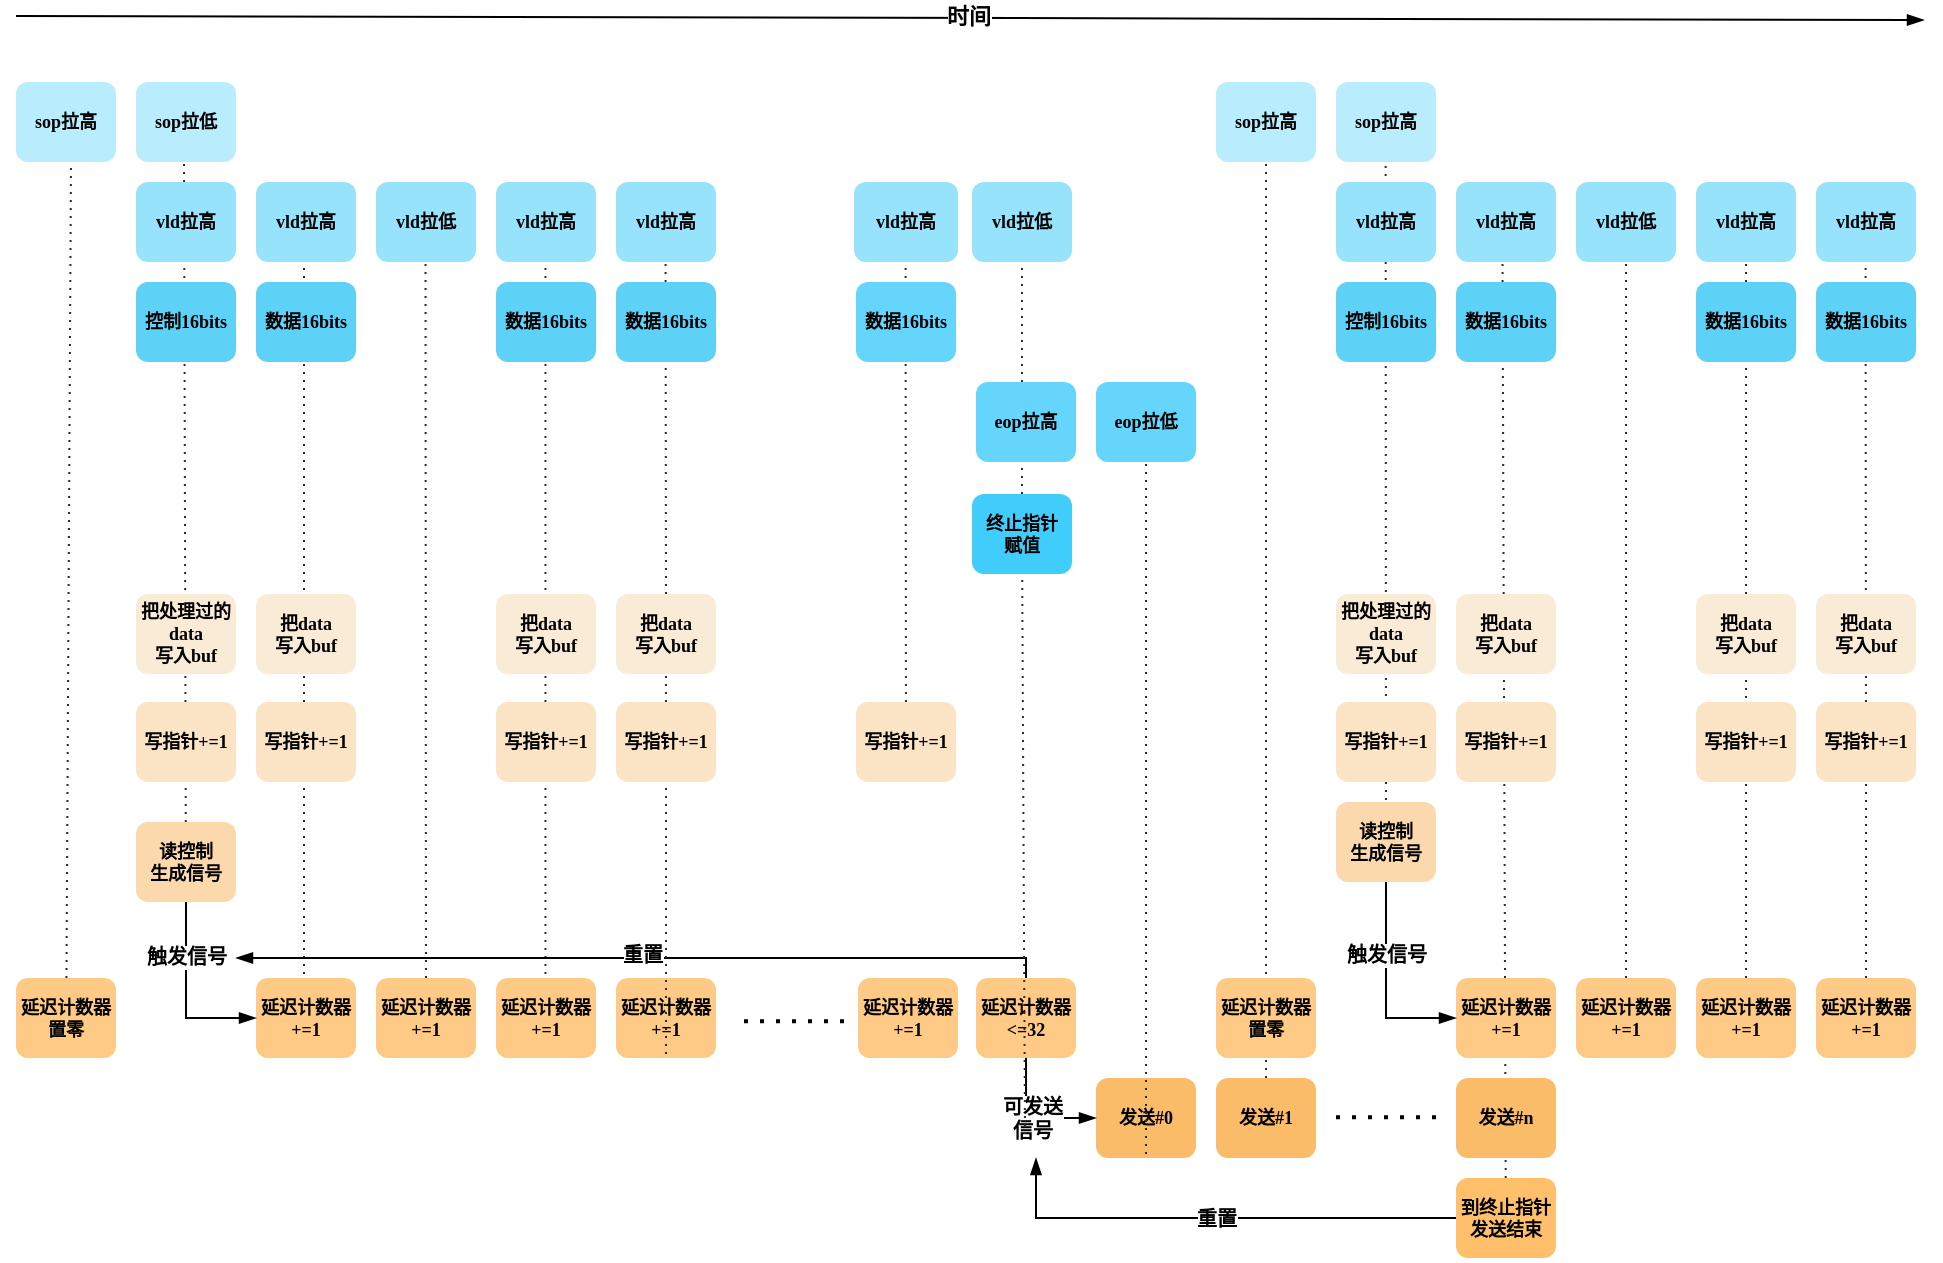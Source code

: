 <mxfile version="24.2.5" type="device">
  <diagram name="Page-1" id="74e2e168-ea6b-b213-b513-2b3c1d86103e">
    <mxGraphModel dx="1391" dy="862" grid="0" gridSize="10" guides="1" tooltips="1" connect="1" arrows="1" fold="1" page="1" pageScale="1" pageWidth="4681" pageHeight="3300" background="none" math="0" shadow="0">
      <root>
        <mxCell id="0" />
        <mxCell id="1" parent="0" />
        <mxCell id="UwQM42-Xy2EIC9Ad2Kbp-18" value="" style="endArrow=none;dashed=1;html=1;dashPattern=1 3;strokeWidth=1;rounded=0;fillColor=#ffff88;strokeColor=#2a2b2c;exitX=0.495;exitY=0.95;exitDx=0;exitDy=0;exitPerimeter=0;" parent="1" source="_o2dJ1vOlYaZSfBBGsUN-35" edge="1">
          <mxGeometry width="50" height="50" relative="1" as="geometry">
            <mxPoint x="784.5" y="644" as="sourcePoint" />
            <mxPoint x="784.75" y="174" as="targetPoint" />
          </mxGeometry>
        </mxCell>
        <mxCell id="UwQM42-Xy2EIC9Ad2Kbp-17" value="" style="endArrow=none;dashed=1;html=1;dashPattern=1 3;strokeWidth=1;rounded=0;fillColor=#ffff88;strokeColor=#2a2b2c;exitX=0.5;exitY=1;exitDx=0;exitDy=0;" parent="1" source="_o2dJ1vOlYaZSfBBGsUN-34" edge="1">
          <mxGeometry width="50" height="50" relative="1" as="geometry">
            <mxPoint x="725" y="638" as="sourcePoint" />
            <mxPoint x="724.75" y="176" as="targetPoint" />
          </mxGeometry>
        </mxCell>
        <mxCell id="UwQM42-Xy2EIC9Ad2Kbp-16" value="" style="endArrow=none;dashed=1;html=1;dashPattern=1 3;strokeWidth=1;rounded=0;fillColor=#ffff88;strokeColor=#2a2b2c;exitX=0.48;exitY=0.95;exitDx=0;exitDy=0;exitPerimeter=0;" parent="1" source="_o2dJ1vOlYaZSfBBGsUN-33" edge="1">
          <mxGeometry width="50" height="50" relative="1" as="geometry">
            <mxPoint x="663.75" y="644" as="sourcePoint" />
            <mxPoint x="664" y="174" as="targetPoint" />
          </mxGeometry>
        </mxCell>
        <mxCell id="sSjNh-O6Jl38G_rbUnmN-3" value="" style="endArrow=none;dashed=1;html=1;dashPattern=1 3;strokeWidth=1;rounded=0;fillColor=#ffff88;strokeColor=#2a2b2c;" parent="1" source="_o2dJ1vOlYaZSfBBGsUN-28" edge="1">
          <mxGeometry width="50" height="50" relative="1" as="geometry">
            <mxPoint x="845" y="610" as="sourcePoint" />
            <mxPoint x="844.959" y="410" as="targetPoint" />
          </mxGeometry>
        </mxCell>
        <mxCell id="UwQM42-Xy2EIC9Ad2Kbp-44" value="" style="endArrow=none;dashed=1;html=1;dashPattern=1 3;strokeWidth=1;rounded=0;fillColor=#ffff88;strokeColor=#2a2b2c;" parent="1" source="_o2dJ1vOlYaZSfBBGsUN-30" target="UwQM42-Xy2EIC9Ad2Kbp-43" edge="1">
          <mxGeometry width="50" height="50" relative="1" as="geometry">
            <mxPoint x="1024.5" y="650" as="sourcePoint" />
            <mxPoint x="1024.75" y="180" as="targetPoint" />
          </mxGeometry>
        </mxCell>
        <mxCell id="UwQM42-Xy2EIC9Ad2Kbp-19" value="" style="endArrow=none;dashed=1;html=1;dashPattern=1 3;strokeWidth=1;rounded=0;fillColor=#ffff88;strokeColor=#2a2b2c;" parent="1" source="_o2dJ1vOlYaZSfBBGsUN-24" edge="1">
          <mxGeometry width="50" height="50" relative="1" as="geometry">
            <mxPoint x="844.5" y="644" as="sourcePoint" />
            <mxPoint x="844.75" y="174" as="targetPoint" />
          </mxGeometry>
        </mxCell>
        <mxCell id="UwQM42-Xy2EIC9Ad2Kbp-20" value="" style="endArrow=none;dashed=1;html=1;dashPattern=1 3;strokeWidth=1;rounded=0;exitX=0.5;exitY=1;exitDx=0;exitDy=0;fillColor=#ffff88;strokeColor=#2a2b2c;" parent="1" source="_o2dJ1vOlYaZSfBBGsUN-29" edge="1">
          <mxGeometry width="50" height="50" relative="1" as="geometry">
            <mxPoint x="964.5" y="644" as="sourcePoint" />
            <mxPoint x="964.75" y="174" as="targetPoint" />
          </mxGeometry>
        </mxCell>
        <mxCell id="UwQM42-Xy2EIC9Ad2Kbp-35" value="" style="endArrow=none;dashed=1;html=1;dashPattern=1 3;strokeWidth=1;rounded=0;fillColor=#dae8fc;strokeColor=none;fontSize=9;" parent="1" source="UwQM42-Xy2EIC9Ad2Kbp-43" edge="1">
          <mxGeometry width="50" height="50" relative="1" as="geometry">
            <mxPoint x="1024.5" y="650" as="sourcePoint" />
            <mxPoint x="1024.75" y="180" as="targetPoint" />
          </mxGeometry>
        </mxCell>
        <mxCell id="UwQM42-Xy2EIC9Ad2Kbp-36" value="" style="endArrow=none;dashed=1;html=1;dashPattern=1 3;strokeWidth=1;rounded=0;exitX=0.5;exitY=0;exitDx=0;exitDy=0;fillColor=#dae8fc;strokeColor=none;" parent="1" source="_o2dJ1vOlYaZSfBBGsUN-19" edge="1">
          <mxGeometry width="50" height="50" relative="1" as="geometry">
            <mxPoint x="1085" y="660" as="sourcePoint" />
            <mxPoint x="1085" y="282" as="targetPoint" />
          </mxGeometry>
        </mxCell>
        <mxCell id="UwQM42-Xy2EIC9Ad2Kbp-23" value="" style="endArrow=none;dashed=1;html=1;dashPattern=1 3;strokeWidth=1;rounded=0;exitX=0.5;exitY=1;exitDx=0;exitDy=0;fillColor=#ffff88;strokeColor=#2a2b2c;" parent="1" source="_o2dJ1vOlYaZSfBBGsUN-50" edge="1">
          <mxGeometry width="50" height="50" relative="1" as="geometry">
            <mxPoint x="1145" y="683" as="sourcePoint" />
            <mxPoint x="1145" y="163" as="targetPoint" />
          </mxGeometry>
        </mxCell>
        <mxCell id="UwQM42-Xy2EIC9Ad2Kbp-24" value="" style="endArrow=none;dashed=1;html=1;dashPattern=1 3;strokeWidth=1;rounded=0;fillColor=#ffff88;strokeColor=#2a2b2c;" parent="1" edge="1">
          <mxGeometry width="50" height="50" relative="1" as="geometry">
            <mxPoint x="1205" y="535" as="sourcePoint" />
            <mxPoint x="1204.83" y="164" as="targetPoint" />
          </mxGeometry>
        </mxCell>
        <mxCell id="UwQM42-Xy2EIC9Ad2Kbp-25" value="" style="endArrow=none;dashed=1;html=1;dashPattern=1 3;strokeWidth=1;rounded=0;exitX=0.5;exitY=1;exitDx=0;exitDy=0;fillColor=#ffff88;strokeColor=#2a2b2c;" parent="1" source="_o2dJ1vOlYaZSfBBGsUN-53" edge="1">
          <mxGeometry width="50" height="50" relative="1" as="geometry">
            <mxPoint x="1263" y="684" as="sourcePoint" />
            <mxPoint x="1263.25" y="214" as="targetPoint" />
          </mxGeometry>
        </mxCell>
        <mxCell id="UwQM42-Xy2EIC9Ad2Kbp-26" value="" style="endArrow=none;dashed=1;html=1;dashPattern=1 3;strokeWidth=1;rounded=0;exitX=0.5;exitY=1;exitDx=0;exitDy=0;entryX=0.5;entryY=1;entryDx=0;entryDy=0;fillColor=#ffff88;strokeColor=#2a2b2c;" parent="1" source="_o2dJ1vOlYaZSfBBGsUN-82" target="_o2dJ1vOlYaZSfBBGsUN-60" edge="1">
          <mxGeometry width="50" height="50" relative="1" as="geometry">
            <mxPoint x="1324.5" y="681" as="sourcePoint" />
            <mxPoint x="1325" y="221" as="targetPoint" />
          </mxGeometry>
        </mxCell>
        <mxCell id="UwQM42-Xy2EIC9Ad2Kbp-28" value="" style="endArrow=none;dashed=1;html=1;dashPattern=1 3;strokeWidth=1;rounded=0;fillColor=#ffff88;strokeColor=#2a2b2c;" parent="1" source="_o2dJ1vOlYaZSfBBGsUN-80" edge="1">
          <mxGeometry width="50" height="50" relative="1" as="geometry">
            <mxPoint x="1444.5" y="644" as="sourcePoint" />
            <mxPoint x="1444.75" y="174" as="targetPoint" />
          </mxGeometry>
        </mxCell>
        <mxCell id="UwQM42-Xy2EIC9Ad2Kbp-27" value="" style="endArrow=none;dashed=1;html=1;dashPattern=1 3;strokeWidth=1;rounded=0;entryX=0.5;entryY=1;entryDx=0;entryDy=0;fillColor=#ffff88;strokeColor=#2a2b2c;exitX=0.5;exitY=1;exitDx=0;exitDy=0;" parent="1" source="_o2dJ1vOlYaZSfBBGsUN-83" target="_o2dJ1vOlYaZSfBBGsUN-61" edge="1">
          <mxGeometry width="50" height="50" relative="1" as="geometry">
            <mxPoint x="1385" y="645" as="sourcePoint" />
            <mxPoint x="1383" y="221" as="targetPoint" />
          </mxGeometry>
        </mxCell>
        <mxCell id="UwQM42-Xy2EIC9Ad2Kbp-1" value="" style="endArrow=none;dashed=1;html=1;dashPattern=1 3;strokeWidth=1;rounded=0;fillColor=#ffff88;strokeColor=#2a2b2c;exitX=0.5;exitY=1;exitDx=0;exitDy=0;" parent="1" source="_o2dJ1vOlYaZSfBBGsUN-32" edge="1">
          <mxGeometry width="50" height="50" relative="1" as="geometry">
            <mxPoint x="545" y="643" as="sourcePoint" />
            <mxPoint x="547.5" y="163" as="targetPoint" />
          </mxGeometry>
        </mxCell>
        <mxCell id="UwQM42-Xy2EIC9Ad2Kbp-14" value="" style="endArrow=none;dashed=1;html=1;dashPattern=1 3;strokeWidth=1;rounded=0;exitX=0.5;exitY=1;exitDx=0;exitDy=0;fillColor=#ffff88;strokeColor=#2a2b2c;" parent="1" source="_o2dJ1vOlYaZSfBBGsUN-21" edge="1">
          <mxGeometry width="50" height="50" relative="1" as="geometry">
            <mxPoint x="604.5" y="598" as="sourcePoint" />
            <mxPoint x="604" y="158" as="targetPoint" />
          </mxGeometry>
        </mxCell>
        <mxCell id="77e6c97f196da883-8" value="sop拉高" style="rounded=1;whiteSpace=wrap;html=1;shadow=0;labelBackgroundColor=none;strokeWidth=1;fontFamily=Verdana;fontSize=9;align=center;fillColor=#b9ecfd;strokeColor=none;fontStyle=1" parent="1" vertex="1">
          <mxGeometry x="520" y="124" width="50" height="40" as="geometry" />
        </mxCell>
        <mxCell id="_o2dJ1vOlYaZSfBBGsUN-3" value="vld拉高" style="rounded=1;whiteSpace=wrap;html=1;shadow=0;labelBackgroundColor=none;strokeWidth=1;fontFamily=Verdana;fontSize=9;align=center;fillColor=#97e3fc;strokeColor=none;fontStyle=1" parent="1" vertex="1">
          <mxGeometry x="580" y="174" width="50" height="40" as="geometry" />
        </mxCell>
        <mxCell id="_o2dJ1vOlYaZSfBBGsUN-4" value="控制16bits" style="rounded=1;whiteSpace=wrap;html=1;shadow=0;labelBackgroundColor=none;strokeWidth=1;fontFamily=Verdana;fontSize=9;align=center;fillColor=#5ed1f7;strokeColor=none;fontStyle=1" parent="1" vertex="1">
          <mxGeometry x="580" y="224" width="50" height="40" as="geometry" />
        </mxCell>
        <mxCell id="_o2dJ1vOlYaZSfBBGsUN-5" value="数据16bits" style="rounded=1;whiteSpace=wrap;html=1;shadow=0;labelBackgroundColor=none;strokeWidth=1;fontFamily=Verdana;fontSize=9;align=center;fillColor=#5ed1f7;strokeColor=none;fontStyle=1" parent="1" vertex="1">
          <mxGeometry x="640" y="224" width="50" height="40" as="geometry" />
        </mxCell>
        <mxCell id="_o2dJ1vOlYaZSfBBGsUN-6" value="vld拉高" style="rounded=1;whiteSpace=wrap;html=1;shadow=0;labelBackgroundColor=none;strokeWidth=1;fontFamily=Verdana;fontSize=9;align=center;fillColor=#97e3fc;strokeColor=none;fontStyle=1" parent="1" vertex="1">
          <mxGeometry x="640" y="174" width="50" height="40" as="geometry" />
        </mxCell>
        <mxCell id="_o2dJ1vOlYaZSfBBGsUN-7" value="vld拉低" style="rounded=1;whiteSpace=wrap;html=1;shadow=0;labelBackgroundColor=none;strokeWidth=1;fontFamily=Verdana;fontSize=9;align=center;fillColor=#97e3fc;strokeColor=none;fontStyle=1" parent="1" vertex="1">
          <mxGeometry x="700" y="174" width="50" height="40" as="geometry" />
        </mxCell>
        <mxCell id="_o2dJ1vOlYaZSfBBGsUN-8" value="vld拉高" style="rounded=1;whiteSpace=wrap;html=1;shadow=0;labelBackgroundColor=none;strokeWidth=1;fontFamily=Verdana;fontSize=9;align=center;fillColor=#97e3fc;strokeColor=none;fontStyle=1" parent="1" vertex="1">
          <mxGeometry x="760" y="174" width="50" height="40" as="geometry" />
        </mxCell>
        <mxCell id="_o2dJ1vOlYaZSfBBGsUN-10" value="数据16bits" style="rounded=1;whiteSpace=wrap;html=1;shadow=0;labelBackgroundColor=none;strokeWidth=1;fontFamily=Verdana;fontSize=9;align=center;fillColor=#5ed1f7;strokeColor=none;fontStyle=1" parent="1" vertex="1">
          <mxGeometry x="760" y="224" width="50" height="40" as="geometry" />
        </mxCell>
        <mxCell id="_o2dJ1vOlYaZSfBBGsUN-11" value="数据16bits" style="rounded=1;whiteSpace=wrap;html=1;shadow=0;labelBackgroundColor=none;strokeWidth=1;fontFamily=Verdana;fontSize=9;align=center;fillColor=#5ed1f7;strokeColor=none;fontStyle=1" parent="1" vertex="1">
          <mxGeometry x="820" y="224" width="50" height="40" as="geometry" />
        </mxCell>
        <mxCell id="_o2dJ1vOlYaZSfBBGsUN-12" value="vld拉高" style="rounded=1;whiteSpace=wrap;html=1;shadow=0;labelBackgroundColor=none;strokeWidth=1;fontFamily=Verdana;fontSize=9;align=center;fillColor=#97e3fc;strokeColor=none;fontStyle=1" parent="1" vertex="1">
          <mxGeometry x="820" y="174" width="50" height="40" as="geometry" />
        </mxCell>
        <mxCell id="_o2dJ1vOlYaZSfBBGsUN-13" value="" style="endArrow=none;dashed=1;html=1;dashPattern=1 3;strokeWidth=2;rounded=0;fillColor=#dae8fc;strokeColor=none;fontSize=9;" parent="1" edge="1">
          <mxGeometry width="50" height="50" relative="1" as="geometry">
            <mxPoint x="882" y="193.5" as="sourcePoint" />
            <mxPoint x="932" y="193.5" as="targetPoint" />
          </mxGeometry>
        </mxCell>
        <mxCell id="_o2dJ1vOlYaZSfBBGsUN-14" value="数据16bits" style="rounded=1;whiteSpace=wrap;html=1;shadow=0;labelBackgroundColor=none;strokeWidth=1;fontFamily=Verdana;fontSize=9;align=center;fillColor=#65D5FB;strokeColor=none;fontStyle=1" parent="1" vertex="1">
          <mxGeometry x="940" y="224" width="50" height="40" as="geometry" />
        </mxCell>
        <mxCell id="_o2dJ1vOlYaZSfBBGsUN-15" value="vld拉高" style="rounded=1;whiteSpace=wrap;html=1;shadow=0;labelBackgroundColor=none;strokeWidth=1;fontFamily=Verdana;fontSize=9;align=center;fillColor=#97E3FC;strokeColor=none;fontStyle=1" parent="1" vertex="1">
          <mxGeometry x="939" y="174" width="52" height="40" as="geometry" />
        </mxCell>
        <mxCell id="_o2dJ1vOlYaZSfBBGsUN-17" value="eop拉高" style="rounded=1;whiteSpace=wrap;html=1;shadow=0;labelBackgroundColor=none;strokeWidth=1;fontFamily=Verdana;fontSize=9;align=center;fillColor=#65d5fb;strokeColor=none;fontStyle=1" parent="1" vertex="1">
          <mxGeometry x="1000" y="274" width="50" height="40" as="geometry" />
        </mxCell>
        <mxCell id="_o2dJ1vOlYaZSfBBGsUN-18" value="sop拉低" style="rounded=1;whiteSpace=wrap;html=1;shadow=0;labelBackgroundColor=none;strokeWidth=1;fontFamily=Verdana;fontSize=9;align=center;fillColor=#b9ecfd;strokeColor=none;fontStyle=1" parent="1" vertex="1">
          <mxGeometry x="580" y="124" width="50" height="40" as="geometry" />
        </mxCell>
        <mxCell id="_o2dJ1vOlYaZSfBBGsUN-20" value="把处理过的data&lt;br style=&quot;font-size: 9px;&quot;&gt;写入buf" style="rounded=1;whiteSpace=wrap;html=1;shadow=0;labelBackgroundColor=none;strokeWidth=1;fontFamily=Verdana;fontSize=9;align=center;fillColor=#FAEBD7;strokeColor=none;fontStyle=1" parent="1" vertex="1">
          <mxGeometry x="580" y="380" width="50" height="40" as="geometry" />
        </mxCell>
        <mxCell id="_o2dJ1vOlYaZSfBBGsUN-21" value="读控制&lt;br style=&quot;font-size: 9px;&quot;&gt;生成信号" style="rounded=1;whiteSpace=wrap;html=1;shadow=0;labelBackgroundColor=none;strokeWidth=1;fontFamily=Verdana;fontSize=9;align=center;fillColor=#fbd9ac;strokeColor=none;fontStyle=1" parent="1" vertex="1">
          <mxGeometry x="580" y="494" width="50" height="40" as="geometry" />
        </mxCell>
        <mxCell id="_o2dJ1vOlYaZSfBBGsUN-22" value="把data&lt;br style=&quot;font-size: 9px;&quot;&gt;写入buf" style="rounded=1;whiteSpace=wrap;html=1;shadow=0;labelBackgroundColor=none;strokeWidth=1;fontFamily=Verdana;fontSize=9;align=center;fillColor=#FAEBD7;strokeColor=none;fontStyle=1" parent="1" vertex="1">
          <mxGeometry x="640" y="380" width="50" height="40" as="geometry" />
        </mxCell>
        <mxCell id="_o2dJ1vOlYaZSfBBGsUN-23" value="把data&lt;br style=&quot;font-size: 9px;&quot;&gt;写入buf" style="rounded=1;whiteSpace=wrap;html=1;shadow=0;labelBackgroundColor=none;strokeWidth=1;fontFamily=Verdana;fontSize=9;align=center;fillColor=#FAEBD7;strokeColor=none;fontStyle=1" parent="1" vertex="1">
          <mxGeometry x="760" y="380" width="50" height="40" as="geometry" />
        </mxCell>
        <mxCell id="_o2dJ1vOlYaZSfBBGsUN-25" value="写指针+=1" style="rounded=1;whiteSpace=wrap;html=1;shadow=0;labelBackgroundColor=none;strokeWidth=1;fontFamily=Verdana;fontSize=9;align=center;fillColor=#fbe4c6;strokeColor=none;fontStyle=1" parent="1" vertex="1">
          <mxGeometry x="580" y="434" width="50" height="40" as="geometry" />
        </mxCell>
        <mxCell id="_o2dJ1vOlYaZSfBBGsUN-26" value="写指针+=1" style="rounded=1;whiteSpace=wrap;html=1;shadow=0;labelBackgroundColor=none;strokeWidth=1;fontFamily=Verdana;fontSize=9;align=center;fillColor=#fbe4c6;strokeColor=none;fontStyle=1" parent="1" vertex="1">
          <mxGeometry x="640" y="434" width="50" height="40" as="geometry" />
        </mxCell>
        <mxCell id="_o2dJ1vOlYaZSfBBGsUN-27" value="写指针+=1" style="rounded=1;whiteSpace=wrap;html=1;shadow=0;labelBackgroundColor=none;strokeWidth=1;fontFamily=Verdana;fontSize=9;align=center;fillColor=#fbe4c6;strokeColor=none;fontStyle=1" parent="1" vertex="1">
          <mxGeometry x="760" y="434" width="50" height="40" as="geometry" />
        </mxCell>
        <mxCell id="_o2dJ1vOlYaZSfBBGsUN-29" value="写指针+=1" style="rounded=1;whiteSpace=wrap;html=1;shadow=0;labelBackgroundColor=none;strokeWidth=1;fontFamily=Verdana;fontSize=9;align=center;fillColor=#fbe4c6;strokeColor=none;fontStyle=1" parent="1" vertex="1">
          <mxGeometry x="940" y="434" width="50" height="40" as="geometry" />
        </mxCell>
        <mxCell id="_o2dJ1vOlYaZSfBBGsUN-32" value="延迟计数器&lt;br style=&quot;font-size: 9px;&quot;&gt;置零" style="rounded=1;whiteSpace=wrap;html=1;shadow=0;labelBackgroundColor=none;strokeWidth=1;fontFamily=Verdana;fontSize=9;align=center;fillColor=#ffca85;strokeColor=none;fontStyle=1" parent="1" vertex="1">
          <mxGeometry x="520" y="572" width="50" height="40" as="geometry" />
        </mxCell>
        <mxCell id="_o2dJ1vOlYaZSfBBGsUN-33" value="延迟计数器&lt;br style=&quot;font-size: 9px;&quot;&gt;+=1" style="rounded=1;whiteSpace=wrap;html=1;shadow=0;labelBackgroundColor=none;strokeWidth=1;fontFamily=Verdana;fontSize=9;align=center;fillColor=#ffca85;strokeColor=none;fontStyle=1" parent="1" vertex="1">
          <mxGeometry x="640" y="572" width="50" height="40" as="geometry" />
        </mxCell>
        <mxCell id="_o2dJ1vOlYaZSfBBGsUN-34" value="延迟计数器&lt;br style=&quot;font-size: 9px;&quot;&gt;+=1" style="rounded=1;whiteSpace=wrap;html=1;shadow=0;labelBackgroundColor=none;strokeWidth=1;fontFamily=Verdana;fontSize=9;align=center;fillColor=#ffca85;strokeColor=none;fontStyle=1" parent="1" vertex="1">
          <mxGeometry x="700" y="572" width="50" height="40" as="geometry" />
        </mxCell>
        <mxCell id="_o2dJ1vOlYaZSfBBGsUN-35" value="延迟计数器&lt;br style=&quot;font-size: 9px;&quot;&gt;+=1" style="rounded=1;whiteSpace=wrap;html=1;shadow=0;labelBackgroundColor=none;strokeWidth=1;fontFamily=Verdana;fontSize=9;align=center;fillColor=#ffca85;strokeColor=none;fontStyle=1" parent="1" vertex="1">
          <mxGeometry x="760" y="572" width="50" height="40" as="geometry" />
        </mxCell>
        <mxCell id="_o2dJ1vOlYaZSfBBGsUN-36" value="延迟计数器&lt;br style=&quot;font-size: 9px;&quot;&gt;+=1" style="rounded=1;whiteSpace=wrap;html=1;shadow=0;labelBackgroundColor=none;strokeWidth=1;fontFamily=Verdana;fontSize=9;align=center;fillColor=#ffca85;strokeColor=none;fontStyle=1" parent="1" vertex="1">
          <mxGeometry x="820" y="572" width="50" height="40" as="geometry" />
        </mxCell>
        <mxCell id="_o2dJ1vOlYaZSfBBGsUN-37" value="延迟计数器&lt;br style=&quot;font-size: 9px;&quot;&gt;+=1" style="rounded=1;whiteSpace=wrap;html=1;shadow=0;labelBackgroundColor=none;strokeWidth=1;fontFamily=Verdana;fontSize=9;align=center;fillColor=#ffca85;strokeColor=none;fontStyle=1" parent="1" vertex="1">
          <mxGeometry x="941" y="572" width="50" height="40" as="geometry" />
        </mxCell>
        <mxCell id="_o2dJ1vOlYaZSfBBGsUN-39" value="" style="endArrow=none;dashed=1;html=1;dashPattern=1 3;strokeWidth=2;rounded=0;fontSize=9;" parent="1" edge="1">
          <mxGeometry width="50" height="50" relative="1" as="geometry">
            <mxPoint x="884" y="593.58" as="sourcePoint" />
            <mxPoint x="934" y="593.58" as="targetPoint" />
          </mxGeometry>
        </mxCell>
        <mxCell id="_o2dJ1vOlYaZSfBBGsUN-41" value="" style="endArrow=blockThin;html=1;rounded=0;entryX=0;entryY=0.5;entryDx=0;entryDy=0;exitX=0.5;exitY=1;exitDx=0;exitDy=0;endFill=1;" parent="1" source="_o2dJ1vOlYaZSfBBGsUN-21" target="_o2dJ1vOlYaZSfBBGsUN-33" edge="1">
          <mxGeometry relative="1" as="geometry">
            <mxPoint x="604.58" y="384" as="sourcePoint" />
            <mxPoint x="604.58" y="499.42" as="targetPoint" />
            <Array as="points">
              <mxPoint x="605" y="592" />
            </Array>
          </mxGeometry>
        </mxCell>
        <mxCell id="_o2dJ1vOlYaZSfBBGsUN-42" value="触发信号" style="edgeLabel;resizable=0;html=1;;align=center;verticalAlign=middle;fontSize=10;fontStyle=1;fontFamily=Verdana;" parent="_o2dJ1vOlYaZSfBBGsUN-41" connectable="0" vertex="1">
          <mxGeometry relative="1" as="geometry">
            <mxPoint y="-20" as="offset" />
          </mxGeometry>
        </mxCell>
        <mxCell id="_o2dJ1vOlYaZSfBBGsUN-43" value="延迟计数器&lt;br style=&quot;font-size: 9px;&quot;&gt;&amp;lt;=32" style="rounded=1;whiteSpace=wrap;html=1;shadow=0;labelBackgroundColor=none;strokeWidth=1;fontFamily=Verdana;fontSize=9;align=center;fillColor=#ffca85;strokeColor=none;fontStyle=1" parent="1" vertex="1">
          <mxGeometry x="1000" y="572" width="50" height="40" as="geometry" />
        </mxCell>
        <mxCell id="_o2dJ1vOlYaZSfBBGsUN-49" value="发送#0" style="rounded=1;whiteSpace=wrap;html=1;shadow=0;labelBackgroundColor=none;strokeWidth=1;fontFamily=Verdana;fontSize=9;align=center;fillColor=#fbbc6a;strokeColor=none;fontStyle=1" parent="1" vertex="1">
          <mxGeometry x="1060" y="622" width="50" height="40" as="geometry" />
        </mxCell>
        <mxCell id="_o2dJ1vOlYaZSfBBGsUN-50" value="发送#1" style="rounded=1;whiteSpace=wrap;html=1;shadow=0;labelBackgroundColor=none;strokeWidth=1;fontFamily=Verdana;fontSize=9;align=center;fillColor=#fbbc6a;strokeColor=none;fontStyle=1" parent="1" vertex="1">
          <mxGeometry x="1120" y="622" width="50" height="40" as="geometry" />
        </mxCell>
        <mxCell id="_o2dJ1vOlYaZSfBBGsUN-51" value="发送#n" style="rounded=1;whiteSpace=wrap;html=1;shadow=0;labelBackgroundColor=none;strokeWidth=1;fontFamily=Verdana;fontSize=9;align=center;fillColor=#fbbc6a;strokeColor=none;fontStyle=1" parent="1" vertex="1">
          <mxGeometry x="1240" y="622" width="50" height="40" as="geometry" />
        </mxCell>
        <mxCell id="_o2dJ1vOlYaZSfBBGsUN-52" value="" style="endArrow=none;dashed=1;html=1;dashPattern=1 3;strokeWidth=2;rounded=0;" parent="1" edge="1">
          <mxGeometry width="50" height="50" relative="1" as="geometry">
            <mxPoint x="1180" y="641.58" as="sourcePoint" />
            <mxPoint x="1230" y="641.58" as="targetPoint" />
          </mxGeometry>
        </mxCell>
        <mxCell id="_o2dJ1vOlYaZSfBBGsUN-53" value="到终止指针&lt;br style=&quot;font-size: 9px;&quot;&gt;发送结束" style="rounded=1;whiteSpace=wrap;html=1;shadow=0;labelBackgroundColor=none;strokeWidth=1;fontFamily=Verdana;fontSize=9;align=center;fillColor=#ffbf6b;strokeColor=none;fontStyle=1" parent="1" vertex="1">
          <mxGeometry x="1240" y="672" width="50" height="40" as="geometry" />
        </mxCell>
        <mxCell id="_o2dJ1vOlYaZSfBBGsUN-54" value="sop拉高" style="rounded=1;whiteSpace=wrap;html=1;shadow=0;labelBackgroundColor=none;strokeWidth=1;fontFamily=Verdana;fontSize=9;align=center;fillColor=#b9ecfd;strokeColor=none;fontStyle=1" parent="1" vertex="1">
          <mxGeometry x="1120" y="124" width="50" height="40" as="geometry" />
        </mxCell>
        <mxCell id="_o2dJ1vOlYaZSfBBGsUN-55" value="sop拉高" style="rounded=1;whiteSpace=wrap;html=1;shadow=0;labelBackgroundColor=none;strokeWidth=1;fontFamily=Verdana;fontSize=9;align=center;fillColor=#b9ecfd;strokeColor=none;fontStyle=1" parent="1" vertex="1">
          <mxGeometry x="1180" y="124" width="50" height="40" as="geometry" />
        </mxCell>
        <mxCell id="_o2dJ1vOlYaZSfBBGsUN-56" value="vld拉高" style="rounded=1;whiteSpace=wrap;html=1;shadow=0;labelBackgroundColor=none;strokeWidth=1;fontFamily=Verdana;fontSize=9;align=center;fillColor=#97e3fc;strokeColor=none;fontStyle=1" parent="1" vertex="1">
          <mxGeometry x="1180" y="174" width="50" height="40" as="geometry" />
        </mxCell>
        <mxCell id="_o2dJ1vOlYaZSfBBGsUN-57" value="控制16bits" style="rounded=1;whiteSpace=wrap;html=1;shadow=0;labelBackgroundColor=none;strokeWidth=1;fontFamily=Verdana;fontSize=9;align=center;fillColor=#5ed1f7;strokeColor=none;fontStyle=1" parent="1" vertex="1">
          <mxGeometry x="1180" y="224" width="50" height="40" as="geometry" />
        </mxCell>
        <mxCell id="_o2dJ1vOlYaZSfBBGsUN-58" value="数据16bits" style="rounded=1;whiteSpace=wrap;html=1;shadow=0;labelBackgroundColor=none;strokeWidth=1;fontFamily=Verdana;fontSize=9;align=center;fillColor=#5ed1f7;strokeColor=none;fontStyle=1" parent="1" vertex="1">
          <mxGeometry x="1240" y="224" width="50" height="40" as="geometry" />
        </mxCell>
        <mxCell id="_o2dJ1vOlYaZSfBBGsUN-59" value="vld拉高" style="rounded=1;whiteSpace=wrap;html=1;shadow=0;labelBackgroundColor=none;strokeWidth=1;fontFamily=Verdana;fontSize=9;align=center;fillColor=#97e3fc;strokeColor=none;fontStyle=1" parent="1" vertex="1">
          <mxGeometry x="1240" y="174" width="50" height="40" as="geometry" />
        </mxCell>
        <mxCell id="_o2dJ1vOlYaZSfBBGsUN-60" value="vld拉低" style="rounded=1;whiteSpace=wrap;html=1;shadow=0;labelBackgroundColor=none;strokeWidth=1;fontFamily=Verdana;fontSize=9;align=center;fillColor=#97e3fc;strokeColor=none;fontStyle=1" parent="1" vertex="1">
          <mxGeometry x="1300" y="174" width="50" height="40" as="geometry" />
        </mxCell>
        <mxCell id="_o2dJ1vOlYaZSfBBGsUN-61" value="vld拉高" style="rounded=1;whiteSpace=wrap;html=1;shadow=0;labelBackgroundColor=none;strokeWidth=1;fontFamily=Verdana;fontSize=9;align=center;fillColor=#97e3fc;strokeColor=none;fontStyle=1" parent="1" vertex="1">
          <mxGeometry x="1360" y="174" width="50" height="40" as="geometry" />
        </mxCell>
        <mxCell id="_o2dJ1vOlYaZSfBBGsUN-62" value="数据16bits" style="rounded=1;whiteSpace=wrap;html=1;shadow=0;labelBackgroundColor=none;strokeWidth=1;fontFamily=Verdana;fontSize=9;align=center;fillColor=#5ed1f7;strokeColor=none;fontStyle=1" parent="1" vertex="1">
          <mxGeometry x="1360" y="224" width="50" height="40" as="geometry" />
        </mxCell>
        <mxCell id="_o2dJ1vOlYaZSfBBGsUN-63" value="数据16bits" style="rounded=1;whiteSpace=wrap;html=1;shadow=0;labelBackgroundColor=none;strokeWidth=1;fontFamily=Verdana;fontSize=9;align=center;fillColor=#5ed1f7;strokeColor=none;fontStyle=1" parent="1" vertex="1">
          <mxGeometry x="1420" y="224" width="50" height="40" as="geometry" />
        </mxCell>
        <mxCell id="_o2dJ1vOlYaZSfBBGsUN-64" value="vld拉高" style="rounded=1;whiteSpace=wrap;html=1;shadow=0;labelBackgroundColor=none;strokeWidth=1;fontFamily=Verdana;fontSize=9;align=center;fillColor=#97e3fc;strokeColor=none;fontStyle=1" parent="1" vertex="1">
          <mxGeometry x="1420" y="174" width="50" height="40" as="geometry" />
        </mxCell>
        <mxCell id="_o2dJ1vOlYaZSfBBGsUN-65" value="延迟计数器&lt;br style=&quot;font-size: 9px;&quot;&gt;置零" style="rounded=1;whiteSpace=wrap;html=1;shadow=0;labelBackgroundColor=none;strokeWidth=1;fontFamily=Verdana;fontSize=9;align=center;fillColor=#ffca85;strokeColor=none;fontStyle=1" parent="1" vertex="1">
          <mxGeometry x="1120" y="572" width="50" height="40" as="geometry" />
        </mxCell>
        <mxCell id="_o2dJ1vOlYaZSfBBGsUN-66" value="" style="endArrow=blockThin;html=1;rounded=0;exitX=0.5;exitY=1;exitDx=0;exitDy=0;entryX=0;entryY=0.5;entryDx=0;entryDy=0;endFill=1;" parent="1" source="_o2dJ1vOlYaZSfBBGsUN-43" target="_o2dJ1vOlYaZSfBBGsUN-49" edge="1">
          <mxGeometry relative="1" as="geometry">
            <mxPoint x="1070" y="462" as="sourcePoint" />
            <mxPoint x="1170" y="462" as="targetPoint" />
            <Array as="points">
              <mxPoint x="1025" y="642" />
            </Array>
          </mxGeometry>
        </mxCell>
        <mxCell id="_o2dJ1vOlYaZSfBBGsUN-67" value="可发送&lt;br style=&quot;font-size: 10px;&quot;&gt;信号" style="edgeLabel;resizable=0;html=1;;align=center;verticalAlign=middle;fontSize=10;fontStyle=1;fontFamily=Verdana;" parent="_o2dJ1vOlYaZSfBBGsUN-66" connectable="0" vertex="1">
          <mxGeometry relative="1" as="geometry" />
        </mxCell>
        <mxCell id="_o2dJ1vOlYaZSfBBGsUN-68" value="" style="endArrow=blockThin;html=1;rounded=0;exitX=0;exitY=0.5;exitDx=0;exitDy=0;endFill=1;" parent="1" source="_o2dJ1vOlYaZSfBBGsUN-53" edge="1">
          <mxGeometry relative="1" as="geometry">
            <mxPoint x="1140" y="592" as="sourcePoint" />
            <mxPoint x="1030" y="662" as="targetPoint" />
            <Array as="points">
              <mxPoint x="1030" y="692" />
            </Array>
          </mxGeometry>
        </mxCell>
        <mxCell id="_o2dJ1vOlYaZSfBBGsUN-69" value="重置" style="edgeLabel;resizable=0;html=1;;align=center;verticalAlign=middle;fontStyle=1;fontFamily=Verdana;fontSize=10;" parent="_o2dJ1vOlYaZSfBBGsUN-68" connectable="0" vertex="1">
          <mxGeometry relative="1" as="geometry" />
        </mxCell>
        <mxCell id="_o2dJ1vOlYaZSfBBGsUN-70" value="" style="endArrow=blockThin;html=1;rounded=0;exitX=0.5;exitY=0;exitDx=0;exitDy=0;fontSize=9;endFill=1;" parent="1" source="_o2dJ1vOlYaZSfBBGsUN-43" edge="1">
          <mxGeometry relative="1" as="geometry">
            <mxPoint x="830" y="572" as="sourcePoint" />
            <mxPoint x="630" y="562" as="targetPoint" />
            <Array as="points">
              <mxPoint x="1025" y="562" />
            </Array>
          </mxGeometry>
        </mxCell>
        <mxCell id="_o2dJ1vOlYaZSfBBGsUN-71" value="重置" style="edgeLabel;resizable=0;html=1;;align=center;verticalAlign=middle;fontStyle=1;fontSize=10;fontFamily=Verdana;" parent="_o2dJ1vOlYaZSfBBGsUN-70" connectable="0" vertex="1">
          <mxGeometry relative="1" as="geometry">
            <mxPoint y="-2" as="offset" />
          </mxGeometry>
        </mxCell>
        <mxCell id="_o2dJ1vOlYaZSfBBGsUN-72" value="把处理过的data&lt;br style=&quot;font-size: 9px;&quot;&gt;写入buf" style="rounded=1;whiteSpace=wrap;html=1;shadow=0;labelBackgroundColor=none;strokeWidth=1;fontFamily=Verdana;fontSize=9;align=center;fillColor=#FAEBD7;strokeColor=none;fontStyle=1" parent="1" vertex="1">
          <mxGeometry x="1180" y="380" width="50" height="40" as="geometry" />
        </mxCell>
        <mxCell id="_o2dJ1vOlYaZSfBBGsUN-73" value="读控制&lt;br style=&quot;font-size: 9px;&quot;&gt;生成信号" style="rounded=1;whiteSpace=wrap;html=1;shadow=0;labelBackgroundColor=none;strokeWidth=1;fontFamily=Verdana;fontSize=9;align=center;fillColor=#fbd9ac;strokeColor=none;fontStyle=1" parent="1" vertex="1">
          <mxGeometry x="1180" y="484" width="50" height="40" as="geometry" />
        </mxCell>
        <mxCell id="_o2dJ1vOlYaZSfBBGsUN-74" value="把data&lt;br style=&quot;font-size: 9px;&quot;&gt;写入buf" style="rounded=1;whiteSpace=wrap;html=1;shadow=0;labelBackgroundColor=none;strokeWidth=1;fontFamily=Verdana;fontSize=9;align=center;fillColor=#FAEBD7;strokeColor=none;fontStyle=1" parent="1" vertex="1">
          <mxGeometry x="1240" y="380" width="50" height="40" as="geometry" />
        </mxCell>
        <mxCell id="_o2dJ1vOlYaZSfBBGsUN-75" value="把data&lt;br style=&quot;font-size: 9px;&quot;&gt;写入buf" style="rounded=1;whiteSpace=wrap;html=1;shadow=0;labelBackgroundColor=none;strokeWidth=1;fontFamily=Verdana;fontSize=9;align=center;fillColor=#FAEBD7;strokeColor=none;fontStyle=1" parent="1" vertex="1">
          <mxGeometry x="1360" y="380" width="50" height="40" as="geometry" />
        </mxCell>
        <mxCell id="_o2dJ1vOlYaZSfBBGsUN-76" value="把data&lt;br style=&quot;font-size: 9px;&quot;&gt;写入buf" style="rounded=1;whiteSpace=wrap;html=1;shadow=0;labelBackgroundColor=none;strokeWidth=1;fontFamily=Verdana;fontSize=9;align=center;fillColor=#FAEBD7;strokeColor=none;fontStyle=1" parent="1" vertex="1">
          <mxGeometry x="1420" y="380" width="50" height="40" as="geometry" />
        </mxCell>
        <mxCell id="_o2dJ1vOlYaZSfBBGsUN-77" value="写指针+=1" style="rounded=1;whiteSpace=wrap;html=1;shadow=0;labelBackgroundColor=none;strokeWidth=1;fontFamily=Verdana;fontSize=9;align=center;fillColor=#fbe4c6;strokeColor=none;fontStyle=1" parent="1" vertex="1">
          <mxGeometry x="1180" y="434" width="50" height="40" as="geometry" />
        </mxCell>
        <mxCell id="_o2dJ1vOlYaZSfBBGsUN-78" value="写指针+=1" style="rounded=1;whiteSpace=wrap;html=1;shadow=0;labelBackgroundColor=none;strokeWidth=1;fontFamily=Verdana;fontSize=9;align=center;fillColor=#fbe4c6;strokeColor=none;fontStyle=1" parent="1" vertex="1">
          <mxGeometry x="1240" y="434" width="50" height="40" as="geometry" />
        </mxCell>
        <mxCell id="_o2dJ1vOlYaZSfBBGsUN-79" value="写指针+=1" style="rounded=1;whiteSpace=wrap;html=1;shadow=0;labelBackgroundColor=none;strokeWidth=1;fontFamily=Verdana;fontSize=9;align=center;fillColor=#fbe4c6;strokeColor=none;fontStyle=1" parent="1" vertex="1">
          <mxGeometry x="1360" y="434" width="50" height="40" as="geometry" />
        </mxCell>
        <mxCell id="_o2dJ1vOlYaZSfBBGsUN-81" value="延迟计数器&lt;br style=&quot;font-size: 9px;&quot;&gt;+=1" style="rounded=1;whiteSpace=wrap;html=1;shadow=0;labelBackgroundColor=none;strokeWidth=1;fontFamily=Verdana;fontSize=9;align=center;fillColor=#ffca85;strokeColor=none;fontStyle=1" parent="1" vertex="1">
          <mxGeometry x="1240" y="572" width="50" height="40" as="geometry" />
        </mxCell>
        <mxCell id="_o2dJ1vOlYaZSfBBGsUN-82" value="延迟计数器&lt;br style=&quot;font-size: 9px;&quot;&gt;+=1" style="rounded=1;whiteSpace=wrap;html=1;shadow=0;labelBackgroundColor=none;strokeWidth=1;fontFamily=Verdana;fontSize=9;align=center;fillColor=#ffca85;strokeColor=none;fontStyle=1" parent="1" vertex="1">
          <mxGeometry x="1300" y="572" width="50" height="40" as="geometry" />
        </mxCell>
        <mxCell id="_o2dJ1vOlYaZSfBBGsUN-83" value="延迟计数器&lt;br style=&quot;font-size: 9px;&quot;&gt;+=1" style="rounded=1;whiteSpace=wrap;html=1;shadow=0;labelBackgroundColor=none;strokeWidth=1;fontFamily=Verdana;fontSize=9;align=center;fillColor=#ffca85;strokeColor=none;fontStyle=1" parent="1" vertex="1">
          <mxGeometry x="1360" y="572" width="50" height="40" as="geometry" />
        </mxCell>
        <mxCell id="_o2dJ1vOlYaZSfBBGsUN-84" value="延迟计数器&lt;br style=&quot;font-size: 9px;&quot;&gt;+=1" style="rounded=1;whiteSpace=wrap;html=1;shadow=0;labelBackgroundColor=none;strokeWidth=1;fontFamily=Verdana;fontSize=9;align=center;fillColor=#ffca85;strokeColor=none;fontStyle=1" parent="1" vertex="1">
          <mxGeometry x="1420" y="572" width="50" height="40" as="geometry" />
        </mxCell>
        <mxCell id="_o2dJ1vOlYaZSfBBGsUN-85" value="" style="endArrow=blockThin;html=1;rounded=0;entryX=0;entryY=0.5;entryDx=0;entryDy=0;exitX=0.5;exitY=1;exitDx=0;exitDy=0;endFill=1;" parent="1" source="_o2dJ1vOlYaZSfBBGsUN-73" target="_o2dJ1vOlYaZSfBBGsUN-81" edge="1">
          <mxGeometry relative="1" as="geometry">
            <mxPoint x="1200" y="534" as="sourcePoint" />
            <mxPoint x="1204.58" y="499.42" as="targetPoint" />
            <Array as="points">
              <mxPoint x="1205" y="592" />
            </Array>
          </mxGeometry>
        </mxCell>
        <mxCell id="_o2dJ1vOlYaZSfBBGsUN-86" value="触发信号" style="edgeLabel;resizable=0;html=1;;align=center;verticalAlign=middle;fontSize=10;fontStyle=1;fontFamily=Verdana;" parent="_o2dJ1vOlYaZSfBBGsUN-85" connectable="0" vertex="1">
          <mxGeometry relative="1" as="geometry">
            <mxPoint y="-16" as="offset" />
          </mxGeometry>
        </mxCell>
        <mxCell id="UwQM42-Xy2EIC9Ad2Kbp-43" value="vld拉低" style="rounded=1;whiteSpace=wrap;html=1;shadow=0;labelBackgroundColor=none;strokeWidth=1;fontFamily=Verdana;fontSize=9;align=center;fillColor=#97e3fc;strokeColor=none;fontStyle=1" parent="1" vertex="1">
          <mxGeometry x="998" y="174" width="50" height="40" as="geometry" />
        </mxCell>
        <mxCell id="UwQM42-Xy2EIC9Ad2Kbp-46" value="" style="endArrow=none;dashed=1;html=1;dashPattern=1 3;strokeWidth=1;rounded=0;exitX=0.5;exitY=0;exitDx=0;exitDy=0;fillColor=#ffff88;strokeColor=#2a2b2c;" parent="1" target="_o2dJ1vOlYaZSfBBGsUN-19" edge="1">
          <mxGeometry width="50" height="50" relative="1" as="geometry">
            <mxPoint x="1085" y="660" as="sourcePoint" />
            <mxPoint x="1085" y="282" as="targetPoint" />
          </mxGeometry>
        </mxCell>
        <mxCell id="_o2dJ1vOlYaZSfBBGsUN-19" value="eop拉低" style="rounded=1;whiteSpace=wrap;html=1;shadow=0;labelBackgroundColor=none;strokeWidth=1;fontFamily=Verdana;fontSize=9;align=center;fillColor=#65d5fb;strokeColor=none;fontStyle=1" parent="1" vertex="1">
          <mxGeometry x="1060" y="274" width="50" height="40" as="geometry" />
        </mxCell>
        <mxCell id="UwQM42-Xy2EIC9Ad2Kbp-47" value="" style="endArrow=blockThin;html=1;rounded=0;endFill=1;" parent="1" edge="1">
          <mxGeometry width="50" height="50" relative="1" as="geometry">
            <mxPoint x="520" y="91" as="sourcePoint" />
            <mxPoint x="1474" y="93" as="targetPoint" />
          </mxGeometry>
        </mxCell>
        <mxCell id="UwQM42-Xy2EIC9Ad2Kbp-50" value="&lt;font face=&quot;Verdana&quot; style=&quot;font-size: 11px;&quot;&gt;时间&lt;/font&gt;" style="edgeLabel;html=1;align=center;verticalAlign=middle;resizable=0;points=[];fontStyle=1;fontSize=11;" parent="UwQM42-Xy2EIC9Ad2Kbp-47" vertex="1" connectable="0">
          <mxGeometry x="-0.002" y="4" relative="1" as="geometry">
            <mxPoint y="3" as="offset" />
          </mxGeometry>
        </mxCell>
        <mxCell id="sSjNh-O6Jl38G_rbUnmN-1" value="" style="endArrow=none;dashed=1;html=1;dashPattern=1 3;strokeWidth=1;rounded=0;fillColor=#ffff88;strokeColor=#2a2b2c;" parent="1" target="_o2dJ1vOlYaZSfBBGsUN-30" edge="1">
          <mxGeometry width="50" height="50" relative="1" as="geometry">
            <mxPoint x="1024.5" y="650" as="sourcePoint" />
            <mxPoint x="1023" y="214" as="targetPoint" />
          </mxGeometry>
        </mxCell>
        <mxCell id="_o2dJ1vOlYaZSfBBGsUN-30" value="终止指针&lt;br style=&quot;font-size: 9px;&quot;&gt;赋值" style="rounded=1;whiteSpace=wrap;html=1;shadow=0;labelBackgroundColor=none;strokeWidth=1;fontFamily=Verdana;fontSize=9;align=center;fillColor=#41cdfb;strokeColor=none;fontStyle=1" parent="1" vertex="1">
          <mxGeometry x="998" y="330" width="50" height="40" as="geometry" />
        </mxCell>
        <mxCell id="_o2dJ1vOlYaZSfBBGsUN-24" value="把data&lt;br style=&quot;font-size: 9px;&quot;&gt;写入buf" style="rounded=1;whiteSpace=wrap;html=1;shadow=0;labelBackgroundColor=none;strokeWidth=1;fontFamily=Verdana;fontSize=9;align=center;fillColor=#FAEBD7;strokeColor=none;fontStyle=1" parent="1" vertex="1">
          <mxGeometry x="820" y="380" width="50" height="40" as="geometry" />
        </mxCell>
        <mxCell id="sSjNh-O6Jl38G_rbUnmN-8" value="" style="endArrow=none;dashed=1;html=1;dashPattern=1 3;strokeWidth=1;rounded=0;fillColor=#ffff88;strokeColor=#2a2b2c;" parent="1" source="_o2dJ1vOlYaZSfBBGsUN-84" target="_o2dJ1vOlYaZSfBBGsUN-80" edge="1">
          <mxGeometry width="50" height="50" relative="1" as="geometry">
            <mxPoint x="1445" y="604" as="sourcePoint" />
            <mxPoint x="1444.75" y="174" as="targetPoint" />
          </mxGeometry>
        </mxCell>
        <mxCell id="_o2dJ1vOlYaZSfBBGsUN-80" value="写指针+=1" style="rounded=1;whiteSpace=wrap;html=1;shadow=0;labelBackgroundColor=none;strokeWidth=1;fontFamily=Verdana;fontSize=9;align=center;fillColor=#fbe4c6;strokeColor=none;fontStyle=1" parent="1" vertex="1">
          <mxGeometry x="1420" y="434" width="50" height="40" as="geometry" />
        </mxCell>
        <mxCell id="sSjNh-O6Jl38G_rbUnmN-10" value="" style="endArrow=none;dashed=1;html=1;dashPattern=1 3;strokeWidth=1;rounded=0;fillColor=#ffff88;strokeColor=#2a2b2c;" parent="1" target="_o2dJ1vOlYaZSfBBGsUN-28" edge="1">
          <mxGeometry width="50" height="50" relative="1" as="geometry">
            <mxPoint x="845" y="610" as="sourcePoint" />
            <mxPoint x="844.959" y="410" as="targetPoint" />
          </mxGeometry>
        </mxCell>
        <mxCell id="_o2dJ1vOlYaZSfBBGsUN-28" value="写指针+=1" style="rounded=1;whiteSpace=wrap;html=1;shadow=0;labelBackgroundColor=none;strokeWidth=1;fontFamily=Verdana;fontSize=9;align=center;fillColor=#fbe4c6;strokeColor=none;fontStyle=1" parent="1" vertex="1">
          <mxGeometry x="820" y="434" width="50" height="40" as="geometry" />
        </mxCell>
      </root>
    </mxGraphModel>
  </diagram>
</mxfile>
